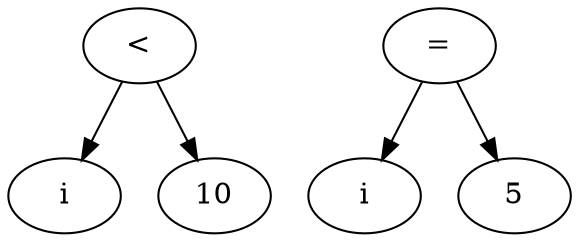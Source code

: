 digraph G {
node_0 [label="<"];
node_0 -> node_1;
node_1 [label="i"];
node_0 -> node_2;
node_2 [label="10"];
node_3 [label="="];
node_3 -> node_4;
node_4 [label="i"];
node_3 -> node_5;
node_5 [label="5"];
}